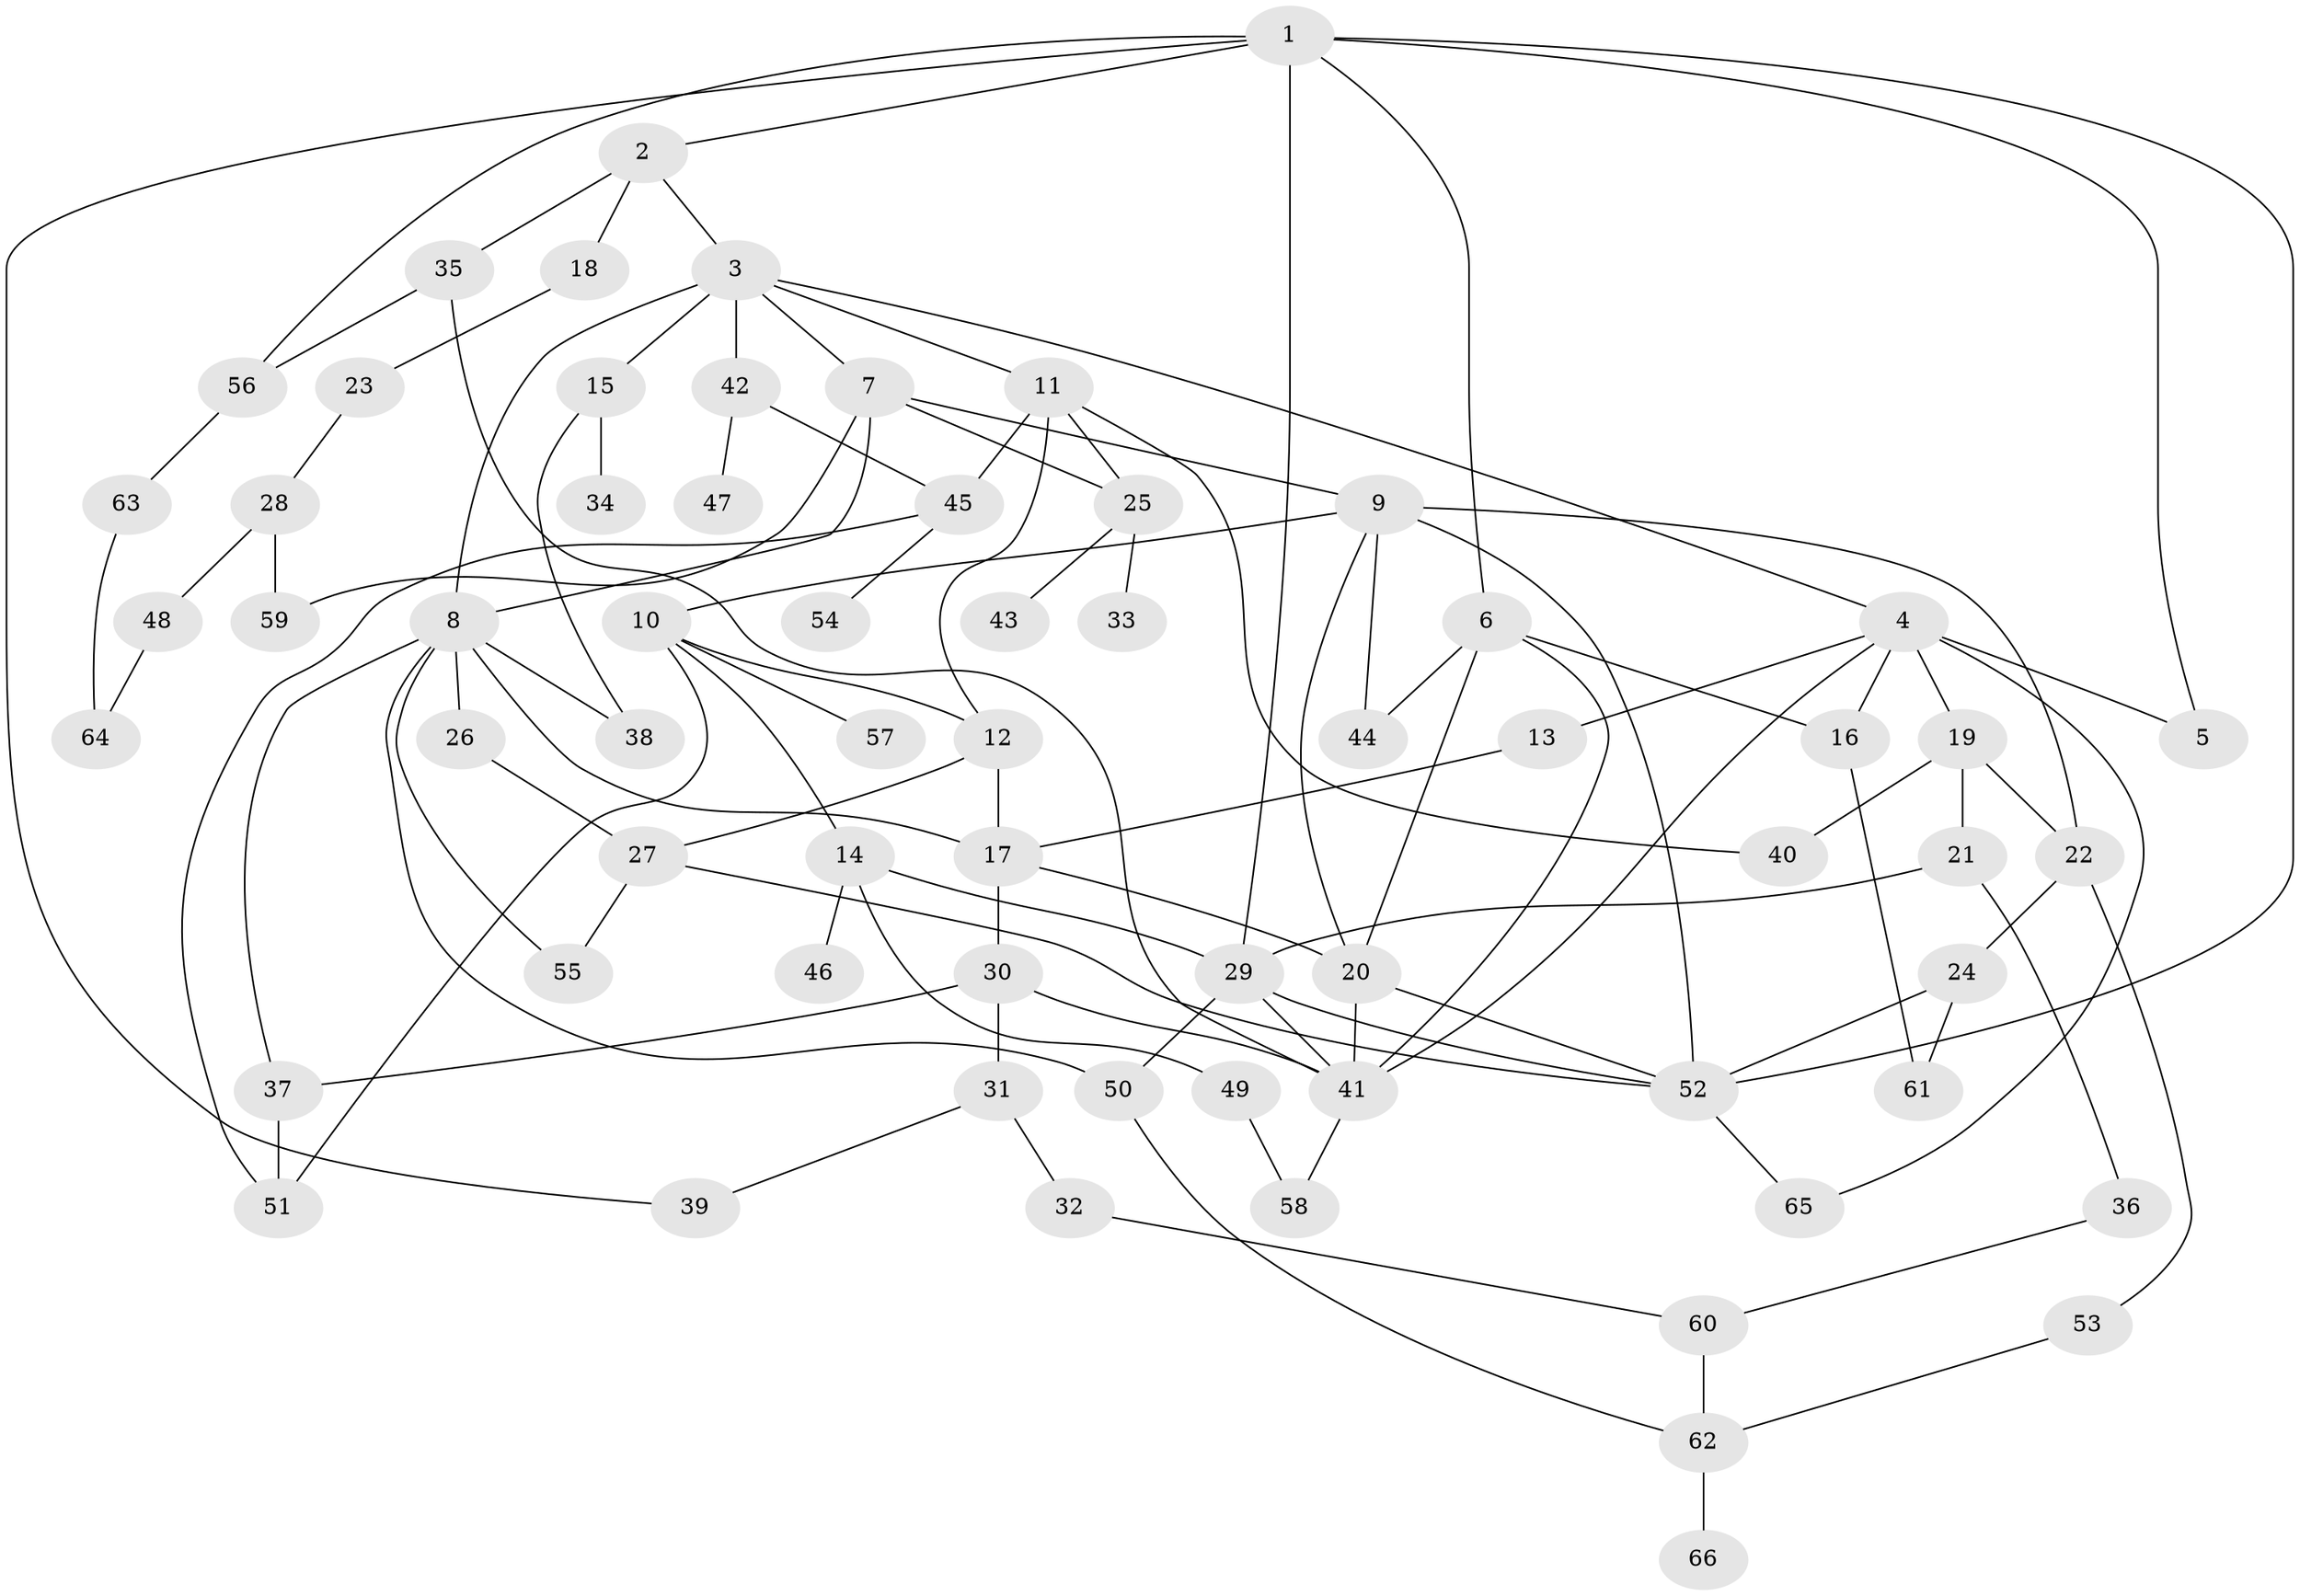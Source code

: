 // original degree distribution, {3: 0.19696969696969696, 5: 0.06818181818181818, 7: 0.022727272727272728, 9: 0.007575757575757576, 2: 0.30303030303030304, 6: 0.022727272727272728, 4: 0.12878787878787878, 1: 0.25}
// Generated by graph-tools (version 1.1) at 2025/34/03/09/25 02:34:19]
// undirected, 66 vertices, 107 edges
graph export_dot {
graph [start="1"]
  node [color=gray90,style=filled];
  1;
  2;
  3;
  4;
  5;
  6;
  7;
  8;
  9;
  10;
  11;
  12;
  13;
  14;
  15;
  16;
  17;
  18;
  19;
  20;
  21;
  22;
  23;
  24;
  25;
  26;
  27;
  28;
  29;
  30;
  31;
  32;
  33;
  34;
  35;
  36;
  37;
  38;
  39;
  40;
  41;
  42;
  43;
  44;
  45;
  46;
  47;
  48;
  49;
  50;
  51;
  52;
  53;
  54;
  55;
  56;
  57;
  58;
  59;
  60;
  61;
  62;
  63;
  64;
  65;
  66;
  1 -- 2 [weight=1.0];
  1 -- 5 [weight=1.0];
  1 -- 6 [weight=1.0];
  1 -- 29 [weight=1.0];
  1 -- 39 [weight=1.0];
  1 -- 52 [weight=1.0];
  1 -- 56 [weight=1.0];
  2 -- 3 [weight=1.0];
  2 -- 18 [weight=1.0];
  2 -- 35 [weight=1.0];
  3 -- 4 [weight=1.0];
  3 -- 7 [weight=1.0];
  3 -- 8 [weight=1.0];
  3 -- 11 [weight=1.0];
  3 -- 15 [weight=1.0];
  3 -- 42 [weight=1.0];
  4 -- 5 [weight=1.0];
  4 -- 13 [weight=1.0];
  4 -- 16 [weight=1.0];
  4 -- 19 [weight=2.0];
  4 -- 41 [weight=1.0];
  4 -- 65 [weight=1.0];
  6 -- 16 [weight=1.0];
  6 -- 20 [weight=1.0];
  6 -- 41 [weight=1.0];
  6 -- 44 [weight=1.0];
  7 -- 8 [weight=2.0];
  7 -- 9 [weight=1.0];
  7 -- 25 [weight=1.0];
  7 -- 59 [weight=1.0];
  8 -- 17 [weight=1.0];
  8 -- 26 [weight=1.0];
  8 -- 37 [weight=1.0];
  8 -- 38 [weight=1.0];
  8 -- 50 [weight=1.0];
  8 -- 55 [weight=1.0];
  9 -- 10 [weight=1.0];
  9 -- 20 [weight=1.0];
  9 -- 22 [weight=1.0];
  9 -- 44 [weight=1.0];
  9 -- 52 [weight=1.0];
  10 -- 12 [weight=1.0];
  10 -- 14 [weight=1.0];
  10 -- 51 [weight=1.0];
  10 -- 57 [weight=1.0];
  11 -- 12 [weight=1.0];
  11 -- 25 [weight=1.0];
  11 -- 40 [weight=1.0];
  11 -- 45 [weight=1.0];
  12 -- 17 [weight=1.0];
  12 -- 27 [weight=1.0];
  13 -- 17 [weight=1.0];
  14 -- 29 [weight=1.0];
  14 -- 46 [weight=1.0];
  14 -- 49 [weight=1.0];
  15 -- 34 [weight=1.0];
  15 -- 38 [weight=1.0];
  16 -- 61 [weight=1.0];
  17 -- 20 [weight=1.0];
  17 -- 30 [weight=1.0];
  18 -- 23 [weight=1.0];
  19 -- 21 [weight=1.0];
  19 -- 22 [weight=1.0];
  19 -- 40 [weight=1.0];
  20 -- 41 [weight=1.0];
  20 -- 52 [weight=1.0];
  21 -- 29 [weight=1.0];
  21 -- 36 [weight=1.0];
  22 -- 24 [weight=1.0];
  22 -- 53 [weight=1.0];
  23 -- 28 [weight=1.0];
  24 -- 52 [weight=1.0];
  24 -- 61 [weight=1.0];
  25 -- 33 [weight=1.0];
  25 -- 43 [weight=1.0];
  26 -- 27 [weight=1.0];
  27 -- 52 [weight=1.0];
  27 -- 55 [weight=1.0];
  28 -- 48 [weight=1.0];
  28 -- 59 [weight=1.0];
  29 -- 41 [weight=1.0];
  29 -- 50 [weight=1.0];
  29 -- 52 [weight=1.0];
  30 -- 31 [weight=1.0];
  30 -- 37 [weight=1.0];
  30 -- 41 [weight=1.0];
  31 -- 32 [weight=1.0];
  31 -- 39 [weight=1.0];
  32 -- 60 [weight=1.0];
  35 -- 41 [weight=1.0];
  35 -- 56 [weight=1.0];
  36 -- 60 [weight=1.0];
  37 -- 51 [weight=1.0];
  41 -- 58 [weight=1.0];
  42 -- 45 [weight=1.0];
  42 -- 47 [weight=1.0];
  45 -- 51 [weight=1.0];
  45 -- 54 [weight=1.0];
  48 -- 64 [weight=1.0];
  49 -- 58 [weight=1.0];
  50 -- 62 [weight=1.0];
  52 -- 65 [weight=1.0];
  53 -- 62 [weight=1.0];
  56 -- 63 [weight=1.0];
  60 -- 62 [weight=1.0];
  62 -- 66 [weight=1.0];
  63 -- 64 [weight=1.0];
}
